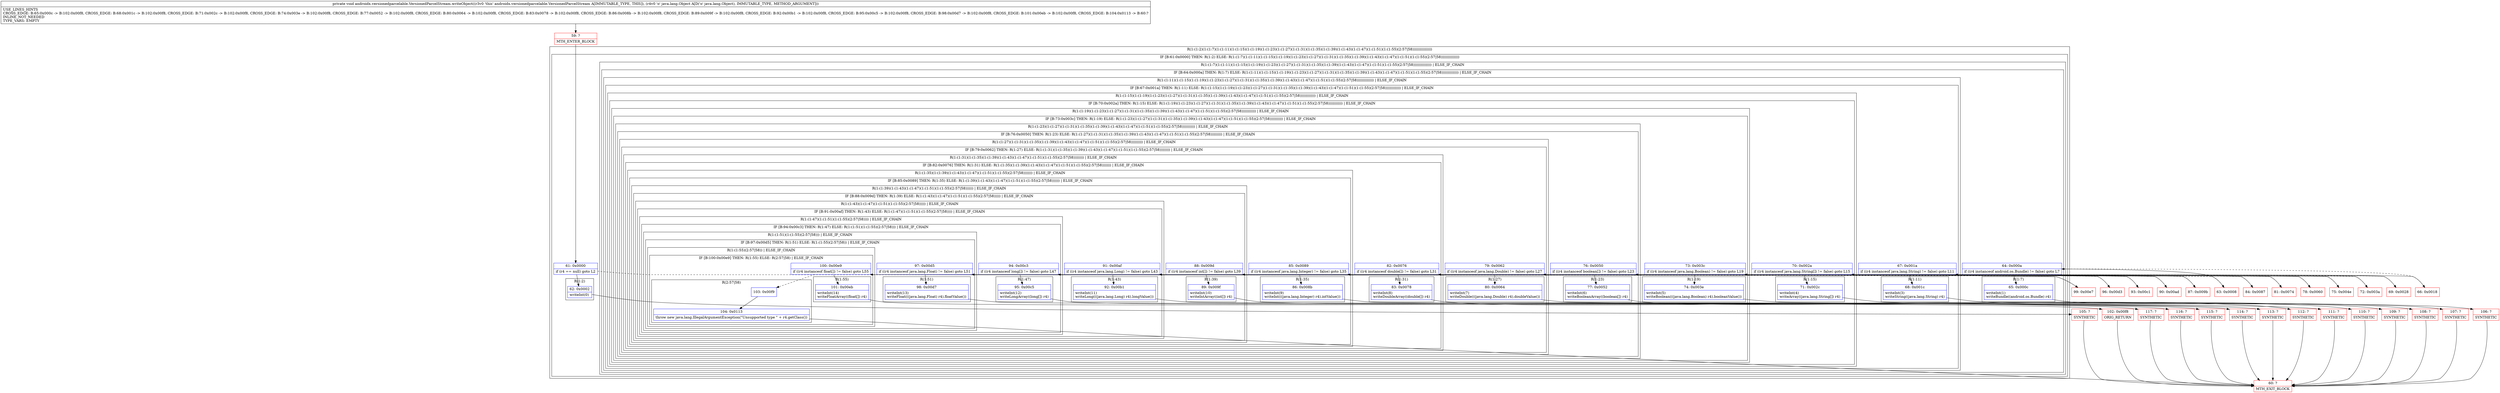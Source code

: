 digraph "CFG forandroidx.versionedparcelable.VersionedParcelStream.writeObject(Ljava\/lang\/Object;)V" {
subgraph cluster_Region_187432631 {
label = "R(1:(1:2)(1:(1:7)(1:(1:11)(1:(1:15)(1:(1:19)(1:(1:23)(1:(1:27)(1:(1:31)(1:(1:35)(1:(1:39)(1:(1:43)(1:(1:47)(1:(1:51)(1:(1:55)(2:57|58)))))))))))))))";
node [shape=record,color=blue];
subgraph cluster_IfRegion_1414246576 {
label = "IF [B:61:0x0000] THEN: R(1:2) ELSE: R(1:(1:7)(1:(1:11)(1:(1:15)(1:(1:19)(1:(1:23)(1:(1:27)(1:(1:31)(1:(1:35)(1:(1:39)(1:(1:43)(1:(1:47)(1:(1:51)(1:(1:55)(2:57|58))))))))))))))";
node [shape=record,color=blue];
Node_61 [shape=record,label="{61\:\ 0x0000|if (r4 == null) goto L2\l}"];
subgraph cluster_Region_718638224 {
label = "R(1:2)";
node [shape=record,color=blue];
Node_62 [shape=record,label="{62\:\ 0x0002|writeInt(0)\l}"];
}
subgraph cluster_Region_2062293012 {
label = "R(1:(1:7)(1:(1:11)(1:(1:15)(1:(1:19)(1:(1:23)(1:(1:27)(1:(1:31)(1:(1:35)(1:(1:39)(1:(1:43)(1:(1:47)(1:(1:51)(1:(1:55)(2:57|58)))))))))))))) | ELSE_IF_CHAIN\l";
node [shape=record,color=blue];
subgraph cluster_IfRegion_778477496 {
label = "IF [B:64:0x000a] THEN: R(1:7) ELSE: R(1:(1:11)(1:(1:15)(1:(1:19)(1:(1:23)(1:(1:27)(1:(1:31)(1:(1:35)(1:(1:39)(1:(1:43)(1:(1:47)(1:(1:51)(1:(1:55)(2:57|58))))))))))))) | ELSE_IF_CHAIN\l";
node [shape=record,color=blue];
Node_64 [shape=record,label="{64\:\ 0x000a|if ((r4 instanceof android.os.Bundle) != false) goto L7\l}"];
subgraph cluster_Region_664892660 {
label = "R(1:7)";
node [shape=record,color=blue];
Node_65 [shape=record,label="{65\:\ 0x000c|writeInt(1)\lwriteBundle((android.os.Bundle) r4)\l}"];
}
subgraph cluster_Region_563535260 {
label = "R(1:(1:11)(1:(1:15)(1:(1:19)(1:(1:23)(1:(1:27)(1:(1:31)(1:(1:35)(1:(1:39)(1:(1:43)(1:(1:47)(1:(1:51)(1:(1:55)(2:57|58))))))))))))) | ELSE_IF_CHAIN\l";
node [shape=record,color=blue];
subgraph cluster_IfRegion_991972610 {
label = "IF [B:67:0x001a] THEN: R(1:11) ELSE: R(1:(1:15)(1:(1:19)(1:(1:23)(1:(1:27)(1:(1:31)(1:(1:35)(1:(1:39)(1:(1:43)(1:(1:47)(1:(1:51)(1:(1:55)(2:57|58)))))))))))) | ELSE_IF_CHAIN\l";
node [shape=record,color=blue];
Node_67 [shape=record,label="{67\:\ 0x001a|if ((r4 instanceof java.lang.String) != false) goto L11\l}"];
subgraph cluster_Region_555851393 {
label = "R(1:11)";
node [shape=record,color=blue];
Node_68 [shape=record,label="{68\:\ 0x001c|writeInt(3)\lwriteString((java.lang.String) r4)\l}"];
}
subgraph cluster_Region_227231877 {
label = "R(1:(1:15)(1:(1:19)(1:(1:23)(1:(1:27)(1:(1:31)(1:(1:35)(1:(1:39)(1:(1:43)(1:(1:47)(1:(1:51)(1:(1:55)(2:57|58)))))))))))) | ELSE_IF_CHAIN\l";
node [shape=record,color=blue];
subgraph cluster_IfRegion_442900117 {
label = "IF [B:70:0x002a] THEN: R(1:15) ELSE: R(1:(1:19)(1:(1:23)(1:(1:27)(1:(1:31)(1:(1:35)(1:(1:39)(1:(1:43)(1:(1:47)(1:(1:51)(1:(1:55)(2:57|58))))))))))) | ELSE_IF_CHAIN\l";
node [shape=record,color=blue];
Node_70 [shape=record,label="{70\:\ 0x002a|if ((r4 instanceof java.lang.String[]) != false) goto L15\l}"];
subgraph cluster_Region_597100678 {
label = "R(1:15)";
node [shape=record,color=blue];
Node_71 [shape=record,label="{71\:\ 0x002c|writeInt(4)\lwriteArray((java.lang.String[]) r4)\l}"];
}
subgraph cluster_Region_242180067 {
label = "R(1:(1:19)(1:(1:23)(1:(1:27)(1:(1:31)(1:(1:35)(1:(1:39)(1:(1:43)(1:(1:47)(1:(1:51)(1:(1:55)(2:57|58))))))))))) | ELSE_IF_CHAIN\l";
node [shape=record,color=blue];
subgraph cluster_IfRegion_1501028811 {
label = "IF [B:73:0x003c] THEN: R(1:19) ELSE: R(1:(1:23)(1:(1:27)(1:(1:31)(1:(1:35)(1:(1:39)(1:(1:43)(1:(1:47)(1:(1:51)(1:(1:55)(2:57|58)))))))))) | ELSE_IF_CHAIN\l";
node [shape=record,color=blue];
Node_73 [shape=record,label="{73\:\ 0x003c|if ((r4 instanceof java.lang.Boolean) != false) goto L19\l}"];
subgraph cluster_Region_1942998726 {
label = "R(1:19)";
node [shape=record,color=blue];
Node_74 [shape=record,label="{74\:\ 0x003e|writeInt(5)\lwriteBoolean(((java.lang.Boolean) r4).booleanValue())\l}"];
}
subgraph cluster_Region_1745300225 {
label = "R(1:(1:23)(1:(1:27)(1:(1:31)(1:(1:35)(1:(1:39)(1:(1:43)(1:(1:47)(1:(1:51)(1:(1:55)(2:57|58)))))))))) | ELSE_IF_CHAIN\l";
node [shape=record,color=blue];
subgraph cluster_IfRegion_476311973 {
label = "IF [B:76:0x0050] THEN: R(1:23) ELSE: R(1:(1:27)(1:(1:31)(1:(1:35)(1:(1:39)(1:(1:43)(1:(1:47)(1:(1:51)(1:(1:55)(2:57|58))))))))) | ELSE_IF_CHAIN\l";
node [shape=record,color=blue];
Node_76 [shape=record,label="{76\:\ 0x0050|if ((r4 instanceof boolean[]) != false) goto L23\l}"];
subgraph cluster_Region_2063344219 {
label = "R(1:23)";
node [shape=record,color=blue];
Node_77 [shape=record,label="{77\:\ 0x0052|writeInt(6)\lwriteBooleanArray((boolean[]) r4)\l}"];
}
subgraph cluster_Region_2001234492 {
label = "R(1:(1:27)(1:(1:31)(1:(1:35)(1:(1:39)(1:(1:43)(1:(1:47)(1:(1:51)(1:(1:55)(2:57|58))))))))) | ELSE_IF_CHAIN\l";
node [shape=record,color=blue];
subgraph cluster_IfRegion_642128119 {
label = "IF [B:79:0x0062] THEN: R(1:27) ELSE: R(1:(1:31)(1:(1:35)(1:(1:39)(1:(1:43)(1:(1:47)(1:(1:51)(1:(1:55)(2:57|58)))))))) | ELSE_IF_CHAIN\l";
node [shape=record,color=blue];
Node_79 [shape=record,label="{79\:\ 0x0062|if ((r4 instanceof java.lang.Double) != false) goto L27\l}"];
subgraph cluster_Region_623586115 {
label = "R(1:27)";
node [shape=record,color=blue];
Node_80 [shape=record,label="{80\:\ 0x0064|writeInt(7)\lwriteDouble(((java.lang.Double) r4).doubleValue())\l}"];
}
subgraph cluster_Region_1046358855 {
label = "R(1:(1:31)(1:(1:35)(1:(1:39)(1:(1:43)(1:(1:47)(1:(1:51)(1:(1:55)(2:57|58)))))))) | ELSE_IF_CHAIN\l";
node [shape=record,color=blue];
subgraph cluster_IfRegion_175357754 {
label = "IF [B:82:0x0076] THEN: R(1:31) ELSE: R(1:(1:35)(1:(1:39)(1:(1:43)(1:(1:47)(1:(1:51)(1:(1:55)(2:57|58))))))) | ELSE_IF_CHAIN\l";
node [shape=record,color=blue];
Node_82 [shape=record,label="{82\:\ 0x0076|if ((r4 instanceof double[]) != false) goto L31\l}"];
subgraph cluster_Region_484744995 {
label = "R(1:31)";
node [shape=record,color=blue];
Node_83 [shape=record,label="{83\:\ 0x0078|writeInt(8)\lwriteDoubleArray((double[]) r4)\l}"];
}
subgraph cluster_Region_1617551055 {
label = "R(1:(1:35)(1:(1:39)(1:(1:43)(1:(1:47)(1:(1:51)(1:(1:55)(2:57|58))))))) | ELSE_IF_CHAIN\l";
node [shape=record,color=blue];
subgraph cluster_IfRegion_799200662 {
label = "IF [B:85:0x0089] THEN: R(1:35) ELSE: R(1:(1:39)(1:(1:43)(1:(1:47)(1:(1:51)(1:(1:55)(2:57|58)))))) | ELSE_IF_CHAIN\l";
node [shape=record,color=blue];
Node_85 [shape=record,label="{85\:\ 0x0089|if ((r4 instanceof java.lang.Integer) != false) goto L35\l}"];
subgraph cluster_Region_952055095 {
label = "R(1:35)";
node [shape=record,color=blue];
Node_86 [shape=record,label="{86\:\ 0x008b|writeInt(9)\lwriteInt(((java.lang.Integer) r4).intValue())\l}"];
}
subgraph cluster_Region_10139780 {
label = "R(1:(1:39)(1:(1:43)(1:(1:47)(1:(1:51)(1:(1:55)(2:57|58)))))) | ELSE_IF_CHAIN\l";
node [shape=record,color=blue];
subgraph cluster_IfRegion_782995966 {
label = "IF [B:88:0x009d] THEN: R(1:39) ELSE: R(1:(1:43)(1:(1:47)(1:(1:51)(1:(1:55)(2:57|58))))) | ELSE_IF_CHAIN\l";
node [shape=record,color=blue];
Node_88 [shape=record,label="{88\:\ 0x009d|if ((r4 instanceof int[]) != false) goto L39\l}"];
subgraph cluster_Region_396165080 {
label = "R(1:39)";
node [shape=record,color=blue];
Node_89 [shape=record,label="{89\:\ 0x009f|writeInt(10)\lwriteIntArray((int[]) r4)\l}"];
}
subgraph cluster_Region_1456170641 {
label = "R(1:(1:43)(1:(1:47)(1:(1:51)(1:(1:55)(2:57|58))))) | ELSE_IF_CHAIN\l";
node [shape=record,color=blue];
subgraph cluster_IfRegion_62958164 {
label = "IF [B:91:0x00af] THEN: R(1:43) ELSE: R(1:(1:47)(1:(1:51)(1:(1:55)(2:57|58)))) | ELSE_IF_CHAIN\l";
node [shape=record,color=blue];
Node_91 [shape=record,label="{91\:\ 0x00af|if ((r4 instanceof java.lang.Long) != false) goto L43\l}"];
subgraph cluster_Region_1905717171 {
label = "R(1:43)";
node [shape=record,color=blue];
Node_92 [shape=record,label="{92\:\ 0x00b1|writeInt(11)\lwriteLong(((java.lang.Long) r4).longValue())\l}"];
}
subgraph cluster_Region_17087590 {
label = "R(1:(1:47)(1:(1:51)(1:(1:55)(2:57|58)))) | ELSE_IF_CHAIN\l";
node [shape=record,color=blue];
subgraph cluster_IfRegion_217496889 {
label = "IF [B:94:0x00c3] THEN: R(1:47) ELSE: R(1:(1:51)(1:(1:55)(2:57|58))) | ELSE_IF_CHAIN\l";
node [shape=record,color=blue];
Node_94 [shape=record,label="{94\:\ 0x00c3|if ((r4 instanceof long[]) != false) goto L47\l}"];
subgraph cluster_Region_174208249 {
label = "R(1:47)";
node [shape=record,color=blue];
Node_95 [shape=record,label="{95\:\ 0x00c5|writeInt(12)\lwriteLongArray((long[]) r4)\l}"];
}
subgraph cluster_Region_1280293233 {
label = "R(1:(1:51)(1:(1:55)(2:57|58))) | ELSE_IF_CHAIN\l";
node [shape=record,color=blue];
subgraph cluster_IfRegion_1745672978 {
label = "IF [B:97:0x00d5] THEN: R(1:51) ELSE: R(1:(1:55)(2:57|58)) | ELSE_IF_CHAIN\l";
node [shape=record,color=blue];
Node_97 [shape=record,label="{97\:\ 0x00d5|if ((r4 instanceof java.lang.Float) != false) goto L51\l}"];
subgraph cluster_Region_1361751135 {
label = "R(1:51)";
node [shape=record,color=blue];
Node_98 [shape=record,label="{98\:\ 0x00d7|writeInt(13)\lwriteFloat(((java.lang.Float) r4).floatValue())\l}"];
}
subgraph cluster_Region_1249152895 {
label = "R(1:(1:55)(2:57|58)) | ELSE_IF_CHAIN\l";
node [shape=record,color=blue];
subgraph cluster_IfRegion_2076259185 {
label = "IF [B:100:0x00e9] THEN: R(1:55) ELSE: R(2:57|58) | ELSE_IF_CHAIN\l";
node [shape=record,color=blue];
Node_100 [shape=record,label="{100\:\ 0x00e9|if ((r4 instanceof float[]) != false) goto L55\l}"];
subgraph cluster_Region_1973134160 {
label = "R(1:55)";
node [shape=record,color=blue];
Node_101 [shape=record,label="{101\:\ 0x00eb|writeInt(14)\lwriteFloatArray((float[]) r4)\l}"];
}
subgraph cluster_Region_1901568488 {
label = "R(2:57|58)";
node [shape=record,color=blue];
Node_103 [shape=record,label="{103\:\ 0x00f9}"];
Node_104 [shape=record,label="{104\:\ 0x0113|throw new java.lang.IllegalArgumentException(\"Unsupported type \" + r4.getClass())\l}"];
}
}
}
}
}
}
}
}
}
}
}
}
}
}
}
}
}
}
}
}
}
}
}
}
}
}
}
}
}
Node_59 [shape=record,color=red,label="{59\:\ ?|MTH_ENTER_BLOCK\l}"];
Node_105 [shape=record,color=red,label="{105\:\ ?|SYNTHETIC\l}"];
Node_60 [shape=record,color=red,label="{60\:\ ?|MTH_EXIT_BLOCK\l}"];
Node_63 [shape=record,color=red,label="{63\:\ 0x0008}"];
Node_106 [shape=record,color=red,label="{106\:\ ?|SYNTHETIC\l}"];
Node_66 [shape=record,color=red,label="{66\:\ 0x0018}"];
Node_107 [shape=record,color=red,label="{107\:\ ?|SYNTHETIC\l}"];
Node_69 [shape=record,color=red,label="{69\:\ 0x0028}"];
Node_108 [shape=record,color=red,label="{108\:\ ?|SYNTHETIC\l}"];
Node_72 [shape=record,color=red,label="{72\:\ 0x003a}"];
Node_109 [shape=record,color=red,label="{109\:\ ?|SYNTHETIC\l}"];
Node_75 [shape=record,color=red,label="{75\:\ 0x004e}"];
Node_110 [shape=record,color=red,label="{110\:\ ?|SYNTHETIC\l}"];
Node_78 [shape=record,color=red,label="{78\:\ 0x0060}"];
Node_111 [shape=record,color=red,label="{111\:\ ?|SYNTHETIC\l}"];
Node_81 [shape=record,color=red,label="{81\:\ 0x0074}"];
Node_112 [shape=record,color=red,label="{112\:\ ?|SYNTHETIC\l}"];
Node_84 [shape=record,color=red,label="{84\:\ 0x0087}"];
Node_113 [shape=record,color=red,label="{113\:\ ?|SYNTHETIC\l}"];
Node_87 [shape=record,color=red,label="{87\:\ 0x009b}"];
Node_114 [shape=record,color=red,label="{114\:\ ?|SYNTHETIC\l}"];
Node_90 [shape=record,color=red,label="{90\:\ 0x00ad}"];
Node_115 [shape=record,color=red,label="{115\:\ ?|SYNTHETIC\l}"];
Node_93 [shape=record,color=red,label="{93\:\ 0x00c1}"];
Node_116 [shape=record,color=red,label="{116\:\ ?|SYNTHETIC\l}"];
Node_96 [shape=record,color=red,label="{96\:\ 0x00d3}"];
Node_117 [shape=record,color=red,label="{117\:\ ?|SYNTHETIC\l}"];
Node_99 [shape=record,color=red,label="{99\:\ 0x00e7}"];
Node_102 [shape=record,color=red,label="{102\:\ 0x00f8|ORIG_RETURN\l}"];
MethodNode[shape=record,label="{private void androidx.versionedparcelable.VersionedParcelStream.writeObject((r3v0 'this' androidx.versionedparcelable.VersionedParcelStream A[IMMUTABLE_TYPE, THIS]), (r4v0 'o' java.lang.Object A[D('o' java.lang.Object), IMMUTABLE_TYPE, METHOD_ARGUMENT]))  | USE_LINES_HINTS\lCROSS_EDGE: B:65:0x000c \-\> B:102:0x00f8, CROSS_EDGE: B:68:0x001c \-\> B:102:0x00f8, CROSS_EDGE: B:71:0x002c \-\> B:102:0x00f8, CROSS_EDGE: B:74:0x003e \-\> B:102:0x00f8, CROSS_EDGE: B:77:0x0052 \-\> B:102:0x00f8, CROSS_EDGE: B:80:0x0064 \-\> B:102:0x00f8, CROSS_EDGE: B:83:0x0078 \-\> B:102:0x00f8, CROSS_EDGE: B:86:0x008b \-\> B:102:0x00f8, CROSS_EDGE: B:89:0x009f \-\> B:102:0x00f8, CROSS_EDGE: B:92:0x00b1 \-\> B:102:0x00f8, CROSS_EDGE: B:95:0x00c5 \-\> B:102:0x00f8, CROSS_EDGE: B:98:0x00d7 \-\> B:102:0x00f8, CROSS_EDGE: B:101:0x00eb \-\> B:102:0x00f8, CROSS_EDGE: B:104:0x0113 \-\> B:60:?\lINLINE_NOT_NEEDED\lTYPE_VARS: EMPTY\l}"];
MethodNode -> Node_59;Node_61 -> Node_62;
Node_61 -> Node_63[style=dashed];
Node_62 -> Node_105;
Node_64 -> Node_65;
Node_64 -> Node_66[style=dashed];
Node_65 -> Node_106;
Node_67 -> Node_68;
Node_67 -> Node_69[style=dashed];
Node_68 -> Node_107;
Node_70 -> Node_71;
Node_70 -> Node_72[style=dashed];
Node_71 -> Node_108;
Node_73 -> Node_74;
Node_73 -> Node_75[style=dashed];
Node_74 -> Node_109;
Node_76 -> Node_77;
Node_76 -> Node_78[style=dashed];
Node_77 -> Node_110;
Node_79 -> Node_80;
Node_79 -> Node_81[style=dashed];
Node_80 -> Node_111;
Node_82 -> Node_83;
Node_82 -> Node_84[style=dashed];
Node_83 -> Node_112;
Node_85 -> Node_86;
Node_85 -> Node_87[style=dashed];
Node_86 -> Node_113;
Node_88 -> Node_89;
Node_88 -> Node_90[style=dashed];
Node_89 -> Node_114;
Node_91 -> Node_92;
Node_91 -> Node_93[style=dashed];
Node_92 -> Node_115;
Node_94 -> Node_95;
Node_94 -> Node_96[style=dashed];
Node_95 -> Node_116;
Node_97 -> Node_98;
Node_97 -> Node_99[style=dashed];
Node_98 -> Node_117;
Node_100 -> Node_101;
Node_100 -> Node_103[style=dashed];
Node_101 -> Node_102;
Node_103 -> Node_104;
Node_104 -> Node_60;
Node_59 -> Node_61;
Node_105 -> Node_60;
Node_63 -> Node_64;
Node_106 -> Node_60;
Node_66 -> Node_67;
Node_107 -> Node_60;
Node_69 -> Node_70;
Node_108 -> Node_60;
Node_72 -> Node_73;
Node_109 -> Node_60;
Node_75 -> Node_76;
Node_110 -> Node_60;
Node_78 -> Node_79;
Node_111 -> Node_60;
Node_81 -> Node_82;
Node_112 -> Node_60;
Node_84 -> Node_85;
Node_113 -> Node_60;
Node_87 -> Node_88;
Node_114 -> Node_60;
Node_90 -> Node_91;
Node_115 -> Node_60;
Node_93 -> Node_94;
Node_116 -> Node_60;
Node_96 -> Node_97;
Node_117 -> Node_60;
Node_99 -> Node_100;
Node_102 -> Node_60;
}

